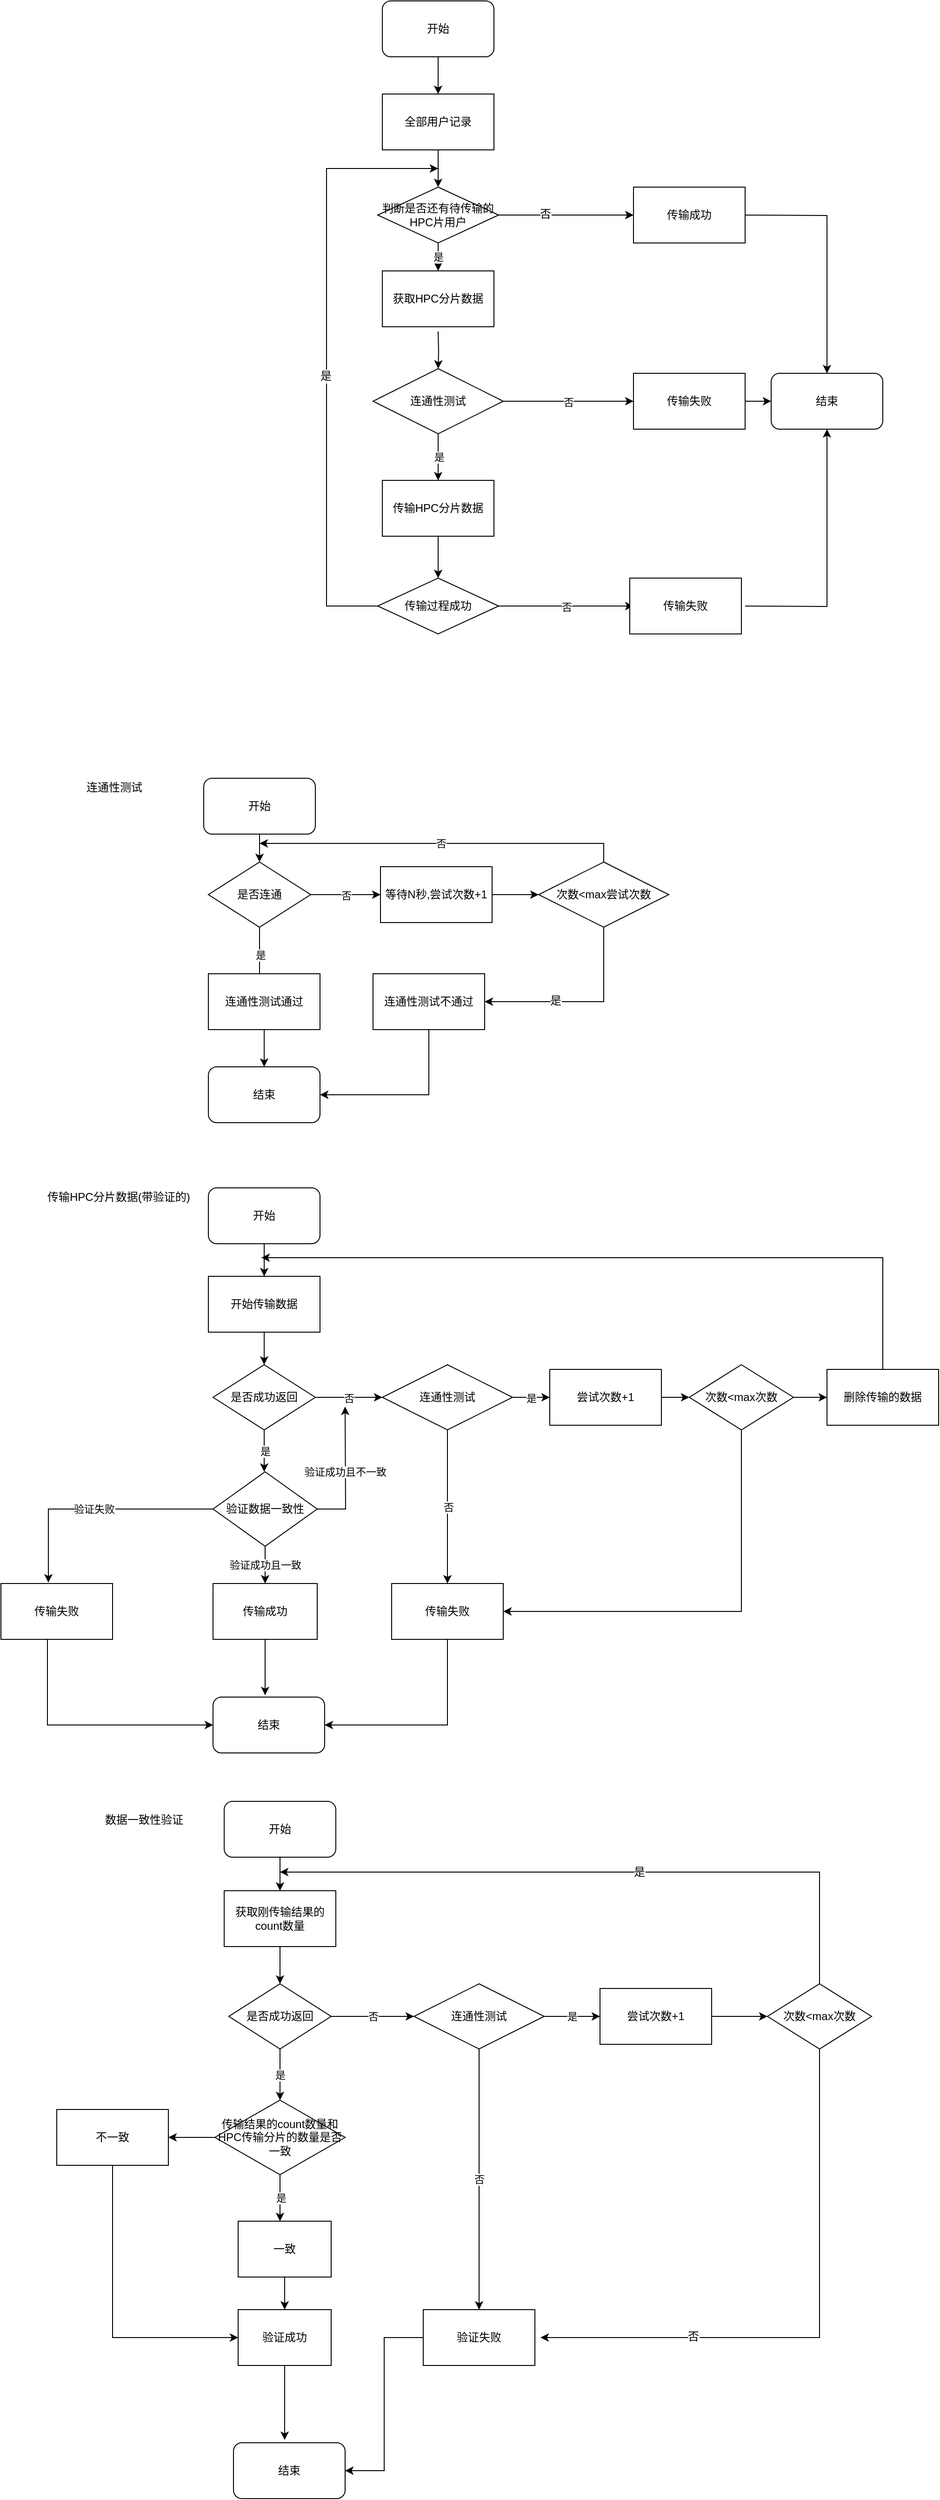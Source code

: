 <mxfile version="10.6.3" type="github"><diagram id="_eJ9ehW56lXb450BRSAu" name="Page-1"><mxGraphModel dx="1907" dy="439" grid="1" gridSize="10" guides="1" tooltips="1" connect="1" arrows="1" fold="1" page="1" pageScale="1" pageWidth="827" pageHeight="1169" math="0" shadow="0"><root><mxCell id="0"/><mxCell id="1" parent="0"/><mxCell id="oSK0WgiYUHCJDs1a7UMW-3" style="edgeStyle=orthogonalEdgeStyle;rounded=0;orthogonalLoop=1;jettySize=auto;html=1;entryX=0.5;entryY=0;entryDx=0;entryDy=0;" parent="1" source="oSK0WgiYUHCJDs1a7UMW-1" edge="1"><mxGeometry relative="1" as="geometry"><mxPoint x="330" y="200" as="targetPoint"/></mxGeometry></mxCell><mxCell id="oSK0WgiYUHCJDs1a7UMW-1" value="全部用户记录" style="rounded=0;whiteSpace=wrap;html=1;" parent="1" vertex="1"><mxGeometry x="270" y="100" width="120" height="60" as="geometry"/></mxCell><mxCell id="oSK0WgiYUHCJDs1a7UMW-5" style="edgeStyle=orthogonalEdgeStyle;rounded=0;orthogonalLoop=1;jettySize=auto;html=1;entryX=0.5;entryY=0;entryDx=0;entryDy=0;" parent="1" target="oSK0WgiYUHCJDs1a7UMW-4" edge="1"><mxGeometry relative="1" as="geometry"><mxPoint x="330" y="355" as="sourcePoint"/></mxGeometry></mxCell><mxCell id="oSK0WgiYUHCJDs1a7UMW-6" value="是" style="edgeStyle=orthogonalEdgeStyle;rounded=0;orthogonalLoop=1;jettySize=auto;html=1;" parent="1" source="oSK0WgiYUHCJDs1a7UMW-4" edge="1"><mxGeometry relative="1" as="geometry"><mxPoint x="330" y="515" as="targetPoint"/></mxGeometry></mxCell><mxCell id="hczdwS5cRWKVV8D2pTj8-6" value="否" style="edgeStyle=orthogonalEdgeStyle;rounded=0;orthogonalLoop=1;jettySize=auto;html=1;" edge="1" parent="1" source="oSK0WgiYUHCJDs1a7UMW-4"><mxGeometry relative="1" as="geometry"><mxPoint x="540" y="430" as="targetPoint"/></mxGeometry></mxCell><mxCell id="oSK0WgiYUHCJDs1a7UMW-4" value="连通性测试" style="rhombus;whiteSpace=wrap;html=1;" parent="1" vertex="1"><mxGeometry x="260" y="395" width="140" height="70" as="geometry"/></mxCell><mxCell id="oSK0WgiYUHCJDs1a7UMW-15" value="结束" style="rounded=1;whiteSpace=wrap;html=1;" parent="1" vertex="1"><mxGeometry x="688" y="400" width="120" height="60" as="geometry"/></mxCell><mxCell id="oSK0WgiYUHCJDs1a7UMW-17" style="edgeStyle=orthogonalEdgeStyle;rounded=0;orthogonalLoop=1;jettySize=auto;html=1;entryX=0.5;entryY=0;entryDx=0;entryDy=0;" parent="1" source="oSK0WgiYUHCJDs1a7UMW-16" target="oSK0WgiYUHCJDs1a7UMW-1" edge="1"><mxGeometry relative="1" as="geometry"/></mxCell><mxCell id="oSK0WgiYUHCJDs1a7UMW-16" value="开始" style="rounded=1;whiteSpace=wrap;html=1;" parent="1" vertex="1"><mxGeometry x="270" width="120" height="60" as="geometry"/></mxCell><mxCell id="oSK0WgiYUHCJDs1a7UMW-21" style="edgeStyle=orthogonalEdgeStyle;rounded=0;orthogonalLoop=1;jettySize=auto;html=1;entryX=0.5;entryY=0;entryDx=0;entryDy=0;" parent="1" source="oSK0WgiYUHCJDs1a7UMW-18" target="oSK0WgiYUHCJDs1a7UMW-20" edge="1"><mxGeometry relative="1" as="geometry"/></mxCell><mxCell id="oSK0WgiYUHCJDs1a7UMW-18" value="传输HPC分片数据" style="rounded=0;whiteSpace=wrap;html=1;" parent="1" vertex="1"><mxGeometry x="270" y="515" width="120" height="60" as="geometry"/></mxCell><mxCell id="oSK0WgiYUHCJDs1a7UMW-38" style="edgeStyle=orthogonalEdgeStyle;rounded=0;orthogonalLoop=1;jettySize=auto;html=1;" parent="1" source="oSK0WgiYUHCJDs1a7UMW-20" edge="1"><mxGeometry relative="1" as="geometry"><mxPoint x="330" y="180" as="targetPoint"/><Array as="points"><mxPoint x="210" y="650"/><mxPoint x="210" y="180"/></Array></mxGeometry></mxCell><mxCell id="oSK0WgiYUHCJDs1a7UMW-39" value="是" style="text;html=1;resizable=0;points=[];align=center;verticalAlign=middle;labelBackgroundColor=#ffffff;" parent="oSK0WgiYUHCJDs1a7UMW-38" vertex="1" connectable="0"><mxGeometry x="-0.063" y="1" relative="1" as="geometry"><mxPoint as="offset"/></mxGeometry></mxCell><mxCell id="oSK0WgiYUHCJDs1a7UMW-84" value="否" style="edgeStyle=orthogonalEdgeStyle;rounded=0;orthogonalLoop=1;jettySize=auto;html=1;entryX=0;entryY=0.5;entryDx=0;entryDy=0;" parent="1" source="oSK0WgiYUHCJDs1a7UMW-20" edge="1"><mxGeometry relative="1" as="geometry"><mxPoint x="540" y="650" as="targetPoint"/></mxGeometry></mxCell><mxCell id="oSK0WgiYUHCJDs1a7UMW-20" value="传输过程成功" style="rhombus;whiteSpace=wrap;html=1;" parent="1" vertex="1"><mxGeometry x="265" y="620" width="130" height="60" as="geometry"/></mxCell><mxCell id="oSK0WgiYUHCJDs1a7UMW-24" value="获取HPC分片数据" style="rounded=0;whiteSpace=wrap;html=1;" parent="1" vertex="1"><mxGeometry x="270" y="290" width="120" height="60" as="geometry"/></mxCell><mxCell id="oSK0WgiYUHCJDs1a7UMW-27" value="是" style="edgeStyle=orthogonalEdgeStyle;rounded=0;orthogonalLoop=1;jettySize=auto;html=1;entryX=0.5;entryY=0;entryDx=0;entryDy=0;" parent="1" source="oSK0WgiYUHCJDs1a7UMW-25" target="oSK0WgiYUHCJDs1a7UMW-24" edge="1"><mxGeometry relative="1" as="geometry"/></mxCell><mxCell id="oSK0WgiYUHCJDs1a7UMW-28" style="edgeStyle=orthogonalEdgeStyle;rounded=0;orthogonalLoop=1;jettySize=auto;html=1;" parent="1" source="oSK0WgiYUHCJDs1a7UMW-25" edge="1"><mxGeometry relative="1" as="geometry"><mxPoint x="540" y="230" as="targetPoint"/></mxGeometry></mxCell><mxCell id="oSK0WgiYUHCJDs1a7UMW-29" value="否" style="text;html=1;resizable=0;points=[];align=center;verticalAlign=middle;labelBackgroundColor=#ffffff;" parent="oSK0WgiYUHCJDs1a7UMW-28" vertex="1" connectable="0"><mxGeometry x="-0.31" y="1" relative="1" as="geometry"><mxPoint as="offset"/></mxGeometry></mxCell><mxCell id="oSK0WgiYUHCJDs1a7UMW-25" value="判断是否还有待传输的HPC片用户" style="rhombus;whiteSpace=wrap;html=1;" parent="1" vertex="1"><mxGeometry x="265" y="200" width="130" height="60" as="geometry"/></mxCell><mxCell id="oSK0WgiYUHCJDs1a7UMW-57" style="edgeStyle=orthogonalEdgeStyle;rounded=0;orthogonalLoop=1;jettySize=auto;html=1;entryX=0.5;entryY=1;entryDx=0;entryDy=0;" parent="1" target="oSK0WgiYUHCJDs1a7UMW-15" edge="1"><mxGeometry relative="1" as="geometry"><mxPoint x="660" y="650" as="sourcePoint"/></mxGeometry></mxCell><mxCell id="oSK0WgiYUHCJDs1a7UMW-55" style="edgeStyle=orthogonalEdgeStyle;rounded=0;orthogonalLoop=1;jettySize=auto;html=1;entryX=0.5;entryY=0;entryDx=0;entryDy=0;" parent="1" target="oSK0WgiYUHCJDs1a7UMW-15" edge="1"><mxGeometry relative="1" as="geometry"><mxPoint x="660" y="230" as="sourcePoint"/></mxGeometry></mxCell><mxCell id="oSK0WgiYUHCJDs1a7UMW-62" style="edgeStyle=orthogonalEdgeStyle;rounded=0;orthogonalLoop=1;jettySize=auto;html=1;entryX=0.5;entryY=0;entryDx=0;entryDy=0;" parent="1" source="oSK0WgiYUHCJDs1a7UMW-58" target="oSK0WgiYUHCJDs1a7UMW-59" edge="1"><mxGeometry relative="1" as="geometry"/></mxCell><mxCell id="oSK0WgiYUHCJDs1a7UMW-58" value="开始" style="rounded=1;whiteSpace=wrap;html=1;" parent="1" vertex="1"><mxGeometry x="78" y="835" width="120" height="60" as="geometry"/></mxCell><mxCell id="oSK0WgiYUHCJDs1a7UMW-63" value="是" style="edgeStyle=orthogonalEdgeStyle;rounded=0;orthogonalLoop=1;jettySize=auto;html=1;" parent="1" source="oSK0WgiYUHCJDs1a7UMW-59" edge="1"><mxGeometry relative="1" as="geometry"><mxPoint x="138" y="1055" as="targetPoint"/></mxGeometry></mxCell><mxCell id="oSK0WgiYUHCJDs1a7UMW-66" value="否" style="edgeStyle=orthogonalEdgeStyle;rounded=0;orthogonalLoop=1;jettySize=auto;html=1;" parent="1" source="oSK0WgiYUHCJDs1a7UMW-59" edge="1"><mxGeometry relative="1" as="geometry"><mxPoint x="268" y="960" as="targetPoint"/></mxGeometry></mxCell><mxCell id="oSK0WgiYUHCJDs1a7UMW-59" value="是否连通" style="rhombus;whiteSpace=wrap;html=1;" parent="1" vertex="1"><mxGeometry x="83" y="925" width="110" height="70" as="geometry"/></mxCell><mxCell id="oSK0WgiYUHCJDs1a7UMW-69" style="edgeStyle=orthogonalEdgeStyle;rounded=0;orthogonalLoop=1;jettySize=auto;html=1;entryX=0.5;entryY=0;entryDx=0;entryDy=0;" parent="1" source="oSK0WgiYUHCJDs1a7UMW-67" target="oSK0WgiYUHCJDs1a7UMW-68" edge="1"><mxGeometry relative="1" as="geometry"/></mxCell><mxCell id="oSK0WgiYUHCJDs1a7UMW-67" value="&lt;span&gt;连通性测试通过&lt;/span&gt;" style="rounded=0;whiteSpace=wrap;html=1;" parent="1" vertex="1"><mxGeometry x="83" y="1045" width="120" height="60" as="geometry"/></mxCell><mxCell id="oSK0WgiYUHCJDs1a7UMW-68" value="结束" style="rounded=1;whiteSpace=wrap;html=1;" parent="1" vertex="1"><mxGeometry x="83" y="1145" width="120" height="60" as="geometry"/></mxCell><mxCell id="oSK0WgiYUHCJDs1a7UMW-75" style="edgeStyle=orthogonalEdgeStyle;rounded=0;orthogonalLoop=1;jettySize=auto;html=1;entryX=0;entryY=0.5;entryDx=0;entryDy=0;" parent="1" source="oSK0WgiYUHCJDs1a7UMW-72" target="oSK0WgiYUHCJDs1a7UMW-73" edge="1"><mxGeometry relative="1" as="geometry"/></mxCell><mxCell id="oSK0WgiYUHCJDs1a7UMW-72" value="等待N秒,尝试次数+1" style="rounded=0;whiteSpace=wrap;html=1;" parent="1" vertex="1"><mxGeometry x="268" y="930" width="120" height="60" as="geometry"/></mxCell><mxCell id="oSK0WgiYUHCJDs1a7UMW-77" value="否" style="edgeStyle=orthogonalEdgeStyle;rounded=0;orthogonalLoop=1;jettySize=auto;html=1;" parent="1" source="oSK0WgiYUHCJDs1a7UMW-73" edge="1"><mxGeometry relative="1" as="geometry"><mxPoint x="138" y="905" as="targetPoint"/><Array as="points"><mxPoint x="508" y="905"/></Array></mxGeometry></mxCell><mxCell id="hczdwS5cRWKVV8D2pTj8-9" style="edgeStyle=orthogonalEdgeStyle;rounded=0;orthogonalLoop=1;jettySize=auto;html=1;entryX=1;entryY=0.5;entryDx=0;entryDy=0;" edge="1" parent="1" source="oSK0WgiYUHCJDs1a7UMW-73" target="oSK0WgiYUHCJDs1a7UMW-79"><mxGeometry relative="1" as="geometry"><mxPoint x="510" y="1090" as="targetPoint"/><Array as="points"><mxPoint x="508" y="1075"/></Array></mxGeometry></mxCell><mxCell id="hczdwS5cRWKVV8D2pTj8-10" value="是" style="text;html=1;resizable=0;points=[];align=center;verticalAlign=middle;labelBackgroundColor=#ffffff;" vertex="1" connectable="0" parent="hczdwS5cRWKVV8D2pTj8-9"><mxGeometry x="0.268" y="-1" relative="1" as="geometry"><mxPoint as="offset"/></mxGeometry></mxCell><mxCell id="oSK0WgiYUHCJDs1a7UMW-73" value="次数&amp;lt;max尝试次数" style="rhombus;whiteSpace=wrap;html=1;" parent="1" vertex="1"><mxGeometry x="438" y="925" width="140" height="70" as="geometry"/></mxCell><mxCell id="oSK0WgiYUHCJDs1a7UMW-80" style="edgeStyle=orthogonalEdgeStyle;rounded=0;orthogonalLoop=1;jettySize=auto;html=1;entryX=1;entryY=0.5;entryDx=0;entryDy=0;" parent="1" source="oSK0WgiYUHCJDs1a7UMW-79" target="oSK0WgiYUHCJDs1a7UMW-68" edge="1"><mxGeometry relative="1" as="geometry"><Array as="points"><mxPoint x="320" y="1175"/></Array></mxGeometry></mxCell><mxCell id="oSK0WgiYUHCJDs1a7UMW-79" value="连通性测试不通过" style="rounded=0;whiteSpace=wrap;html=1;" parent="1" vertex="1"><mxGeometry x="260" y="1045" width="120" height="60" as="geometry"/></mxCell><mxCell id="oSK0WgiYUHCJDs1a7UMW-81" value="连通性测试" style="text;html=1;resizable=0;points=[];autosize=1;align=left;verticalAlign=top;spacingTop=-4;" parent="1" vertex="1"><mxGeometry x="-50" y="835" width="80" height="20" as="geometry"/></mxCell><mxCell id="oSK0WgiYUHCJDs1a7UMW-87" value="&lt;span&gt;传输HPC分片数据(带验证的)&lt;/span&gt;" style="text;html=1;resizable=0;points=[];autosize=1;align=left;verticalAlign=top;spacingTop=-4;" parent="1" vertex="1"><mxGeometry x="-92" y="1275" width="170" height="20" as="geometry"/></mxCell><mxCell id="oSK0WgiYUHCJDs1a7UMW-91" style="edgeStyle=orthogonalEdgeStyle;rounded=0;orthogonalLoop=1;jettySize=auto;html=1;entryX=0.5;entryY=0;entryDx=0;entryDy=0;" parent="1" source="oSK0WgiYUHCJDs1a7UMW-88" target="oSK0WgiYUHCJDs1a7UMW-89" edge="1"><mxGeometry relative="1" as="geometry"/></mxCell><mxCell id="oSK0WgiYUHCJDs1a7UMW-88" value="开始" style="rounded=1;whiteSpace=wrap;html=1;" parent="1" vertex="1"><mxGeometry x="83" y="1275" width="120" height="60" as="geometry"/></mxCell><mxCell id="oSK0WgiYUHCJDs1a7UMW-94" style="edgeStyle=orthogonalEdgeStyle;rounded=0;orthogonalLoop=1;jettySize=auto;html=1;entryX=0.5;entryY=0;entryDx=0;entryDy=0;" parent="1" source="oSK0WgiYUHCJDs1a7UMW-89" target="oSK0WgiYUHCJDs1a7UMW-93" edge="1"><mxGeometry relative="1" as="geometry"/></mxCell><mxCell id="oSK0WgiYUHCJDs1a7UMW-89" value="开始传输数据" style="rounded=0;whiteSpace=wrap;html=1;" parent="1" vertex="1"><mxGeometry x="83" y="1370" width="120" height="60" as="geometry"/></mxCell><mxCell id="oSK0WgiYUHCJDs1a7UMW-95" value="是" style="edgeStyle=orthogonalEdgeStyle;rounded=0;orthogonalLoop=1;jettySize=auto;html=1;" parent="1" source="oSK0WgiYUHCJDs1a7UMW-93" edge="1"><mxGeometry relative="1" as="geometry"><mxPoint x="143" y="1580" as="targetPoint"/></mxGeometry></mxCell><mxCell id="oSK0WgiYUHCJDs1a7UMW-96" value="否" style="edgeStyle=orthogonalEdgeStyle;rounded=0;orthogonalLoop=1;jettySize=auto;html=1;" parent="1" source="oSK0WgiYUHCJDs1a7UMW-93" edge="1"><mxGeometry relative="1" as="geometry"><mxPoint x="270" y="1500" as="targetPoint"/></mxGeometry></mxCell><mxCell id="oSK0WgiYUHCJDs1a7UMW-93" value="是否成功返回" style="rhombus;whiteSpace=wrap;html=1;" parent="1" vertex="1"><mxGeometry x="88" y="1465" width="110" height="70" as="geometry"/></mxCell><mxCell id="oSK0WgiYUHCJDs1a7UMW-102" value="否" style="edgeStyle=orthogonalEdgeStyle;rounded=0;orthogonalLoop=1;jettySize=auto;html=1;" parent="1" source="oSK0WgiYUHCJDs1a7UMW-98" edge="1"><mxGeometry relative="1" as="geometry"><mxPoint x="340" y="1700" as="targetPoint"/></mxGeometry></mxCell><mxCell id="oSK0WgiYUHCJDs1a7UMW-110" value="是" style="edgeStyle=orthogonalEdgeStyle;rounded=0;orthogonalLoop=1;jettySize=auto;html=1;" parent="1" source="oSK0WgiYUHCJDs1a7UMW-98" edge="1"><mxGeometry relative="1" as="geometry"><mxPoint x="450" y="1500" as="targetPoint"/></mxGeometry></mxCell><mxCell id="oSK0WgiYUHCJDs1a7UMW-98" value="连通性测试" style="rhombus;whiteSpace=wrap;html=1;" parent="1" vertex="1"><mxGeometry x="270" y="1465" width="140" height="70" as="geometry"/></mxCell><mxCell id="oSK0WgiYUHCJDs1a7UMW-117" style="edgeStyle=orthogonalEdgeStyle;rounded=0;orthogonalLoop=1;jettySize=auto;html=1;" parent="1" source="oSK0WgiYUHCJDs1a7UMW-99" edge="1"><mxGeometry relative="1" as="geometry"><mxPoint x="140" y="1350" as="targetPoint"/><Array as="points"><mxPoint x="808" y="1350"/></Array></mxGeometry></mxCell><mxCell id="oSK0WgiYUHCJDs1a7UMW-99" value="删除传输的数据" style="rounded=0;whiteSpace=wrap;html=1;" parent="1" vertex="1"><mxGeometry x="748" y="1470" width="120" height="60" as="geometry"/></mxCell><mxCell id="oSK0WgiYUHCJDs1a7UMW-177" value="验证成功且一致" style="edgeStyle=orthogonalEdgeStyle;rounded=0;orthogonalLoop=1;jettySize=auto;html=1;entryX=0.5;entryY=0;entryDx=0;entryDy=0;" parent="1" source="oSK0WgiYUHCJDs1a7UMW-105" target="oSK0WgiYUHCJDs1a7UMW-108" edge="1"><mxGeometry relative="1" as="geometry"/></mxCell><mxCell id="oSK0WgiYUHCJDs1a7UMW-179" value="验证成功且不一致" style="edgeStyle=orthogonalEdgeStyle;rounded=0;orthogonalLoop=1;jettySize=auto;html=1;" parent="1" source="oSK0WgiYUHCJDs1a7UMW-105" edge="1"><mxGeometry relative="1" as="geometry"><mxPoint x="230" y="1510" as="targetPoint"/></mxGeometry></mxCell><mxCell id="hczdwS5cRWKVV8D2pTj8-1" value="验证失败" style="edgeStyle=orthogonalEdgeStyle;rounded=0;orthogonalLoop=1;jettySize=auto;html=1;entryX=0.425;entryY=-0.017;entryDx=0;entryDy=0;entryPerimeter=0;" edge="1" parent="1" source="oSK0WgiYUHCJDs1a7UMW-105" target="hczdwS5cRWKVV8D2pTj8-2"><mxGeometry relative="1" as="geometry"><mxPoint x="-20" y="1620" as="targetPoint"/><Array as="points"><mxPoint x="-89" y="1620"/></Array></mxGeometry></mxCell><mxCell id="oSK0WgiYUHCJDs1a7UMW-105" value="&lt;span&gt;验证数据一致性&lt;/span&gt;" style="rhombus;whiteSpace=wrap;html=1;" parent="1" vertex="1"><mxGeometry x="88" y="1580" width="112" height="80" as="geometry"/></mxCell><mxCell id="oSK0WgiYUHCJDs1a7UMW-178" style="edgeStyle=orthogonalEdgeStyle;rounded=0;orthogonalLoop=1;jettySize=auto;html=1;" parent="1" source="oSK0WgiYUHCJDs1a7UMW-108" edge="1"><mxGeometry relative="1" as="geometry"><mxPoint x="144" y="1820" as="targetPoint"/></mxGeometry></mxCell><mxCell id="oSK0WgiYUHCJDs1a7UMW-108" value="传输成功" style="rounded=0;whiteSpace=wrap;html=1;" parent="1" vertex="1"><mxGeometry x="88" y="1700" width="112" height="60" as="geometry"/></mxCell><mxCell id="oSK0WgiYUHCJDs1a7UMW-120" style="edgeStyle=orthogonalEdgeStyle;rounded=0;orthogonalLoop=1;jettySize=auto;html=1;entryX=1;entryY=0.5;entryDx=0;entryDy=0;" parent="1" source="oSK0WgiYUHCJDs1a7UMW-109" target="oSK0WgiYUHCJDs1a7UMW-118" edge="1"><mxGeometry relative="1" as="geometry"><Array as="points"><mxPoint x="340" y="1852"/></Array></mxGeometry></mxCell><mxCell id="oSK0WgiYUHCJDs1a7UMW-109" value="传输失败" style="rounded=0;whiteSpace=wrap;html=1;" parent="1" vertex="1"><mxGeometry x="280" y="1700" width="120" height="60" as="geometry"/></mxCell><mxCell id="oSK0WgiYUHCJDs1a7UMW-113" style="edgeStyle=orthogonalEdgeStyle;rounded=0;orthogonalLoop=1;jettySize=auto;html=1;entryX=0;entryY=0.5;entryDx=0;entryDy=0;" parent="1" source="oSK0WgiYUHCJDs1a7UMW-111" target="oSK0WgiYUHCJDs1a7UMW-112" edge="1"><mxGeometry relative="1" as="geometry"/></mxCell><mxCell id="oSK0WgiYUHCJDs1a7UMW-111" value="尝试次数+1" style="rounded=0;whiteSpace=wrap;html=1;" parent="1" vertex="1"><mxGeometry x="450" y="1470" width="120" height="60" as="geometry"/></mxCell><mxCell id="oSK0WgiYUHCJDs1a7UMW-114" style="edgeStyle=orthogonalEdgeStyle;rounded=0;orthogonalLoop=1;jettySize=auto;html=1;entryX=0;entryY=0.5;entryDx=0;entryDy=0;" parent="1" source="oSK0WgiYUHCJDs1a7UMW-112" target="oSK0WgiYUHCJDs1a7UMW-99" edge="1"><mxGeometry relative="1" as="geometry"/></mxCell><mxCell id="oSK0WgiYUHCJDs1a7UMW-116" style="edgeStyle=orthogonalEdgeStyle;rounded=0;orthogonalLoop=1;jettySize=auto;html=1;entryX=1;entryY=0.5;entryDx=0;entryDy=0;" parent="1" source="oSK0WgiYUHCJDs1a7UMW-112" target="oSK0WgiYUHCJDs1a7UMW-109" edge="1"><mxGeometry relative="1" as="geometry"><mxPoint x="410" y="1737" as="targetPoint"/><Array as="points"><mxPoint x="656" y="1730"/></Array></mxGeometry></mxCell><mxCell id="oSK0WgiYUHCJDs1a7UMW-112" value="次数&amp;lt;max次数" style="rhombus;whiteSpace=wrap;html=1;" parent="1" vertex="1"><mxGeometry x="600" y="1465" width="112" height="70" as="geometry"/></mxCell><mxCell id="oSK0WgiYUHCJDs1a7UMW-118" value="结束" style="rounded=1;whiteSpace=wrap;html=1;" parent="1" vertex="1"><mxGeometry x="88" y="1822" width="120" height="60" as="geometry"/></mxCell><mxCell id="oSK0WgiYUHCJDs1a7UMW-121" value="&lt;span&gt;传输失败&lt;/span&gt;" style="rounded=0;whiteSpace=wrap;html=1;" parent="1" vertex="1"><mxGeometry x="536" y="620" width="120" height="60" as="geometry"/></mxCell><mxCell id="oSK0WgiYUHCJDs1a7UMW-122" value="传输成功&lt;br&gt;" style="rounded=0;whiteSpace=wrap;html=1;" parent="1" vertex="1"><mxGeometry x="540" y="200" width="120" height="60" as="geometry"/></mxCell><mxCell id="oSK0WgiYUHCJDs1a7UMW-124" value="数据一致性验证" style="text;html=1;resizable=0;points=[];autosize=1;align=left;verticalAlign=top;spacingTop=-4;" parent="1" vertex="1"><mxGeometry x="-30" y="1944" width="100" height="20" as="geometry"/></mxCell><mxCell id="oSK0WgiYUHCJDs1a7UMW-128" style="edgeStyle=orthogonalEdgeStyle;rounded=0;orthogonalLoop=1;jettySize=auto;html=1;entryX=0.5;entryY=0;entryDx=0;entryDy=0;" parent="1" source="oSK0WgiYUHCJDs1a7UMW-126" target="oSK0WgiYUHCJDs1a7UMW-127" edge="1"><mxGeometry relative="1" as="geometry"/></mxCell><mxCell id="oSK0WgiYUHCJDs1a7UMW-126" value="开始" style="rounded=1;whiteSpace=wrap;html=1;" parent="1" vertex="1"><mxGeometry x="100" y="1934" width="120" height="60" as="geometry"/></mxCell><mxCell id="oSK0WgiYUHCJDs1a7UMW-137" style="edgeStyle=orthogonalEdgeStyle;rounded=0;orthogonalLoop=1;jettySize=auto;html=1;entryX=0.5;entryY=0;entryDx=0;entryDy=0;" parent="1" source="oSK0WgiYUHCJDs1a7UMW-127" target="oSK0WgiYUHCJDs1a7UMW-136" edge="1"><mxGeometry relative="1" as="geometry"/></mxCell><mxCell id="oSK0WgiYUHCJDs1a7UMW-127" value="获取刚传输结果的count数量" style="rounded=0;whiteSpace=wrap;html=1;" parent="1" vertex="1"><mxGeometry x="100" y="2030" width="120" height="60" as="geometry"/></mxCell><mxCell id="oSK0WgiYUHCJDs1a7UMW-132" value="是" style="edgeStyle=orthogonalEdgeStyle;rounded=0;orthogonalLoop=1;jettySize=auto;html=1;" parent="1" source="oSK0WgiYUHCJDs1a7UMW-130" edge="1"><mxGeometry relative="1" as="geometry"><mxPoint x="160" y="2385" as="targetPoint"/></mxGeometry></mxCell><mxCell id="oSK0WgiYUHCJDs1a7UMW-147" style="edgeStyle=orthogonalEdgeStyle;rounded=0;orthogonalLoop=1;jettySize=auto;html=1;entryX=1;entryY=0.5;entryDx=0;entryDy=0;" parent="1" source="oSK0WgiYUHCJDs1a7UMW-130" target="oSK0WgiYUHCJDs1a7UMW-134" edge="1"><mxGeometry relative="1" as="geometry"/></mxCell><mxCell id="oSK0WgiYUHCJDs1a7UMW-130" value="传输结果的count数量和HPC传输分片的数量是否一致" style="rhombus;whiteSpace=wrap;html=1;" parent="1" vertex="1"><mxGeometry x="90" y="2255" width="140" height="80" as="geometry"/></mxCell><mxCell id="oSK0WgiYUHCJDs1a7UMW-165" style="edgeStyle=orthogonalEdgeStyle;rounded=0;orthogonalLoop=1;jettySize=auto;html=1;entryX=0;entryY=0.5;entryDx=0;entryDy=0;" parent="1" source="oSK0WgiYUHCJDs1a7UMW-134" target="oSK0WgiYUHCJDs1a7UMW-164" edge="1"><mxGeometry relative="1" as="geometry"><Array as="points"><mxPoint x="-20" y="2510"/></Array></mxGeometry></mxCell><mxCell id="oSK0WgiYUHCJDs1a7UMW-134" value="不一致" style="rounded=0;whiteSpace=wrap;html=1;" parent="1" vertex="1"><mxGeometry x="-80" y="2265" width="120" height="60" as="geometry"/></mxCell><mxCell id="oSK0WgiYUHCJDs1a7UMW-173" style="edgeStyle=orthogonalEdgeStyle;rounded=0;orthogonalLoop=1;jettySize=auto;html=1;entryX=0.5;entryY=0;entryDx=0;entryDy=0;" parent="1" source="oSK0WgiYUHCJDs1a7UMW-135" target="oSK0WgiYUHCJDs1a7UMW-164" edge="1"><mxGeometry relative="1" as="geometry"/></mxCell><mxCell id="oSK0WgiYUHCJDs1a7UMW-135" value="一致" style="rounded=0;whiteSpace=wrap;html=1;" parent="1" vertex="1"><mxGeometry x="115" y="2385" width="100" height="60" as="geometry"/></mxCell><mxCell id="oSK0WgiYUHCJDs1a7UMW-138" value="是" style="edgeStyle=orthogonalEdgeStyle;rounded=0;orthogonalLoop=1;jettySize=auto;html=1;entryX=0.5;entryY=0;entryDx=0;entryDy=0;" parent="1" source="oSK0WgiYUHCJDs1a7UMW-136" target="oSK0WgiYUHCJDs1a7UMW-130" edge="1"><mxGeometry relative="1" as="geometry"><mxPoint x="160" y="2270" as="targetPoint"/></mxGeometry></mxCell><mxCell id="oSK0WgiYUHCJDs1a7UMW-139" value="否" style="edgeStyle=orthogonalEdgeStyle;rounded=0;orthogonalLoop=1;jettySize=auto;html=1;entryX=0;entryY=0.5;entryDx=0;entryDy=0;" parent="1" source="oSK0WgiYUHCJDs1a7UMW-136" target="oSK0WgiYUHCJDs1a7UMW-140" edge="1"><mxGeometry relative="1" as="geometry"><mxPoint x="350" y="2165" as="targetPoint"/></mxGeometry></mxCell><mxCell id="oSK0WgiYUHCJDs1a7UMW-136" value="是否成功返回" style="rhombus;whiteSpace=wrap;html=1;" parent="1" vertex="1"><mxGeometry x="105" y="2130" width="110" height="70" as="geometry"/></mxCell><mxCell id="oSK0WgiYUHCJDs1a7UMW-145" value="否" style="edgeStyle=orthogonalEdgeStyle;rounded=0;orthogonalLoop=1;jettySize=auto;html=1;entryX=0.5;entryY=0;entryDx=0;entryDy=0;" parent="1" source="oSK0WgiYUHCJDs1a7UMW-140" target="oSK0WgiYUHCJDs1a7UMW-146" edge="1"><mxGeometry relative="1" as="geometry"><mxPoint x="574" y="2165" as="targetPoint"/></mxGeometry></mxCell><mxCell id="oSK0WgiYUHCJDs1a7UMW-153" value="是" style="edgeStyle=orthogonalEdgeStyle;rounded=0;orthogonalLoop=1;jettySize=auto;html=1;entryX=0;entryY=0.5;entryDx=0;entryDy=0;" parent="1" source="oSK0WgiYUHCJDs1a7UMW-140" target="oSK0WgiYUHCJDs1a7UMW-149" edge="1"><mxGeometry relative="1" as="geometry"/></mxCell><mxCell id="oSK0WgiYUHCJDs1a7UMW-140" value="连通性测试" style="rhombus;whiteSpace=wrap;html=1;" parent="1" vertex="1"><mxGeometry x="304" y="2130" width="140" height="70" as="geometry"/></mxCell><mxCell id="oSK0WgiYUHCJDs1a7UMW-175" style="edgeStyle=orthogonalEdgeStyle;rounded=0;orthogonalLoop=1;jettySize=auto;html=1;entryX=1;entryY=0.5;entryDx=0;entryDy=0;" parent="1" source="oSK0WgiYUHCJDs1a7UMW-146" target="oSK0WgiYUHCJDs1a7UMW-174" edge="1"><mxGeometry relative="1" as="geometry"/></mxCell><mxCell id="oSK0WgiYUHCJDs1a7UMW-146" value="验证失败" style="rounded=0;whiteSpace=wrap;html=1;" parent="1" vertex="1"><mxGeometry x="314" y="2480" width="120" height="60" as="geometry"/></mxCell><mxCell id="oSK0WgiYUHCJDs1a7UMW-155" style="edgeStyle=orthogonalEdgeStyle;rounded=0;orthogonalLoop=1;jettySize=auto;html=1;" parent="1" source="oSK0WgiYUHCJDs1a7UMW-149" edge="1"><mxGeometry relative="1" as="geometry"><mxPoint x="684" y="2165" as="targetPoint"/></mxGeometry></mxCell><mxCell id="oSK0WgiYUHCJDs1a7UMW-149" value="尝试次数+1" style="rounded=0;whiteSpace=wrap;html=1;" parent="1" vertex="1"><mxGeometry x="504" y="2135" width="120" height="60" as="geometry"/></mxCell><mxCell id="oSK0WgiYUHCJDs1a7UMW-158" style="edgeStyle=orthogonalEdgeStyle;rounded=0;orthogonalLoop=1;jettySize=auto;html=1;" parent="1" source="oSK0WgiYUHCJDs1a7UMW-154" edge="1"><mxGeometry relative="1" as="geometry"><mxPoint x="160" y="2010" as="targetPoint"/><Array as="points"><mxPoint x="740" y="2010"/></Array></mxGeometry></mxCell><mxCell id="oSK0WgiYUHCJDs1a7UMW-159" value="是" style="text;html=1;resizable=0;points=[];align=center;verticalAlign=middle;labelBackgroundColor=#ffffff;" parent="oSK0WgiYUHCJDs1a7UMW-158" vertex="1" connectable="0"><mxGeometry x="-0.103" relative="1" as="geometry"><mxPoint as="offset"/></mxGeometry></mxCell><mxCell id="oSK0WgiYUHCJDs1a7UMW-162" style="edgeStyle=orthogonalEdgeStyle;rounded=0;orthogonalLoop=1;jettySize=auto;html=1;" parent="1" source="oSK0WgiYUHCJDs1a7UMW-154" edge="1"><mxGeometry relative="1" as="geometry"><mxPoint x="440" y="2510" as="targetPoint"/><Array as="points"><mxPoint x="740" y="2510"/></Array></mxGeometry></mxCell><mxCell id="oSK0WgiYUHCJDs1a7UMW-163" value="否" style="text;html=1;resizable=0;points=[];align=center;verticalAlign=middle;labelBackgroundColor=#ffffff;" parent="oSK0WgiYUHCJDs1a7UMW-162" vertex="1" connectable="0"><mxGeometry x="0.462" y="-1" relative="1" as="geometry"><mxPoint as="offset"/></mxGeometry></mxCell><mxCell id="oSK0WgiYUHCJDs1a7UMW-154" value="次数&amp;lt;max次数" style="rhombus;whiteSpace=wrap;html=1;" parent="1" vertex="1"><mxGeometry x="684" y="2130" width="112" height="70" as="geometry"/></mxCell><mxCell id="oSK0WgiYUHCJDs1a7UMW-176" style="edgeStyle=orthogonalEdgeStyle;rounded=0;orthogonalLoop=1;jettySize=auto;html=1;" parent="1" source="oSK0WgiYUHCJDs1a7UMW-164" edge="1"><mxGeometry relative="1" as="geometry"><mxPoint x="165" y="2620" as="targetPoint"/></mxGeometry></mxCell><mxCell id="oSK0WgiYUHCJDs1a7UMW-164" value="验证成功" style="rounded=0;whiteSpace=wrap;html=1;" parent="1" vertex="1"><mxGeometry x="115" y="2480" width="100" height="60" as="geometry"/></mxCell><mxCell id="oSK0WgiYUHCJDs1a7UMW-174" value="结束" style="rounded=1;whiteSpace=wrap;html=1;" parent="1" vertex="1"><mxGeometry x="110" y="2623" width="120" height="60" as="geometry"/></mxCell><mxCell id="hczdwS5cRWKVV8D2pTj8-3" style="edgeStyle=orthogonalEdgeStyle;rounded=0;orthogonalLoop=1;jettySize=auto;html=1;entryX=0;entryY=0.5;entryDx=0;entryDy=0;" edge="1" parent="1" source="hczdwS5cRWKVV8D2pTj8-2" target="oSK0WgiYUHCJDs1a7UMW-118"><mxGeometry relative="1" as="geometry"><Array as="points"><mxPoint x="-90" y="1852"/></Array></mxGeometry></mxCell><mxCell id="hczdwS5cRWKVV8D2pTj8-2" value="传输失败" style="rounded=0;whiteSpace=wrap;html=1;" vertex="1" parent="1"><mxGeometry x="-140" y="1700" width="120" height="60" as="geometry"/></mxCell><mxCell id="hczdwS5cRWKVV8D2pTj8-8" style="edgeStyle=orthogonalEdgeStyle;rounded=0;orthogonalLoop=1;jettySize=auto;html=1;entryX=0;entryY=0.5;entryDx=0;entryDy=0;" edge="1" parent="1" source="hczdwS5cRWKVV8D2pTj8-7" target="oSK0WgiYUHCJDs1a7UMW-15"><mxGeometry relative="1" as="geometry"/></mxCell><mxCell id="hczdwS5cRWKVV8D2pTj8-7" value="&lt;span&gt;传输失败&lt;/span&gt;" style="rounded=0;whiteSpace=wrap;html=1;" vertex="1" parent="1"><mxGeometry x="540" y="400" width="120" height="60" as="geometry"/></mxCell></root></mxGraphModel></diagram></mxfile>